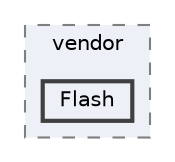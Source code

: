 digraph "dev.sharpishly.com/website/vendor/Flash"
{
 // LATEX_PDF_SIZE
  bgcolor="transparent";
  edge [fontname=Helvetica,fontsize=10,labelfontname=Helvetica,labelfontsize=10];
  node [fontname=Helvetica,fontsize=10,shape=box,height=0.2,width=0.4];
  compound=true
  subgraph clusterdir_6031a4b2d1cb1e9d66cf451e65c1ec22 {
    graph [ bgcolor="#edf0f7", pencolor="grey50", label="vendor", fontname=Helvetica,fontsize=10 style="filled,dashed", URL="dir_6031a4b2d1cb1e9d66cf451e65c1ec22.html",tooltip=""]
  dir_f6d94180f65b1226349f3f18cd149b1b [label="Flash", fillcolor="#edf0f7", color="grey25", style="filled,bold", URL="dir_f6d94180f65b1226349f3f18cd149b1b.html",tooltip=""];
  }
}
